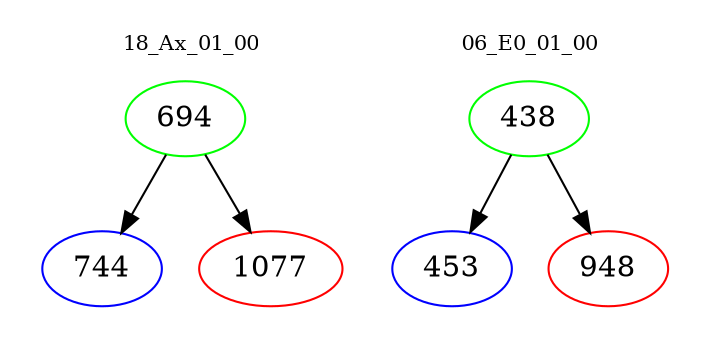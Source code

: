 digraph{
subgraph cluster_0 {
color = white
label = "18_Ax_01_00";
fontsize=10;
T0_694 [label="694", color="green"]
T0_694 -> T0_744 [color="black"]
T0_744 [label="744", color="blue"]
T0_694 -> T0_1077 [color="black"]
T0_1077 [label="1077", color="red"]
}
subgraph cluster_1 {
color = white
label = "06_E0_01_00";
fontsize=10;
T1_438 [label="438", color="green"]
T1_438 -> T1_453 [color="black"]
T1_453 [label="453", color="blue"]
T1_438 -> T1_948 [color="black"]
T1_948 [label="948", color="red"]
}
}
